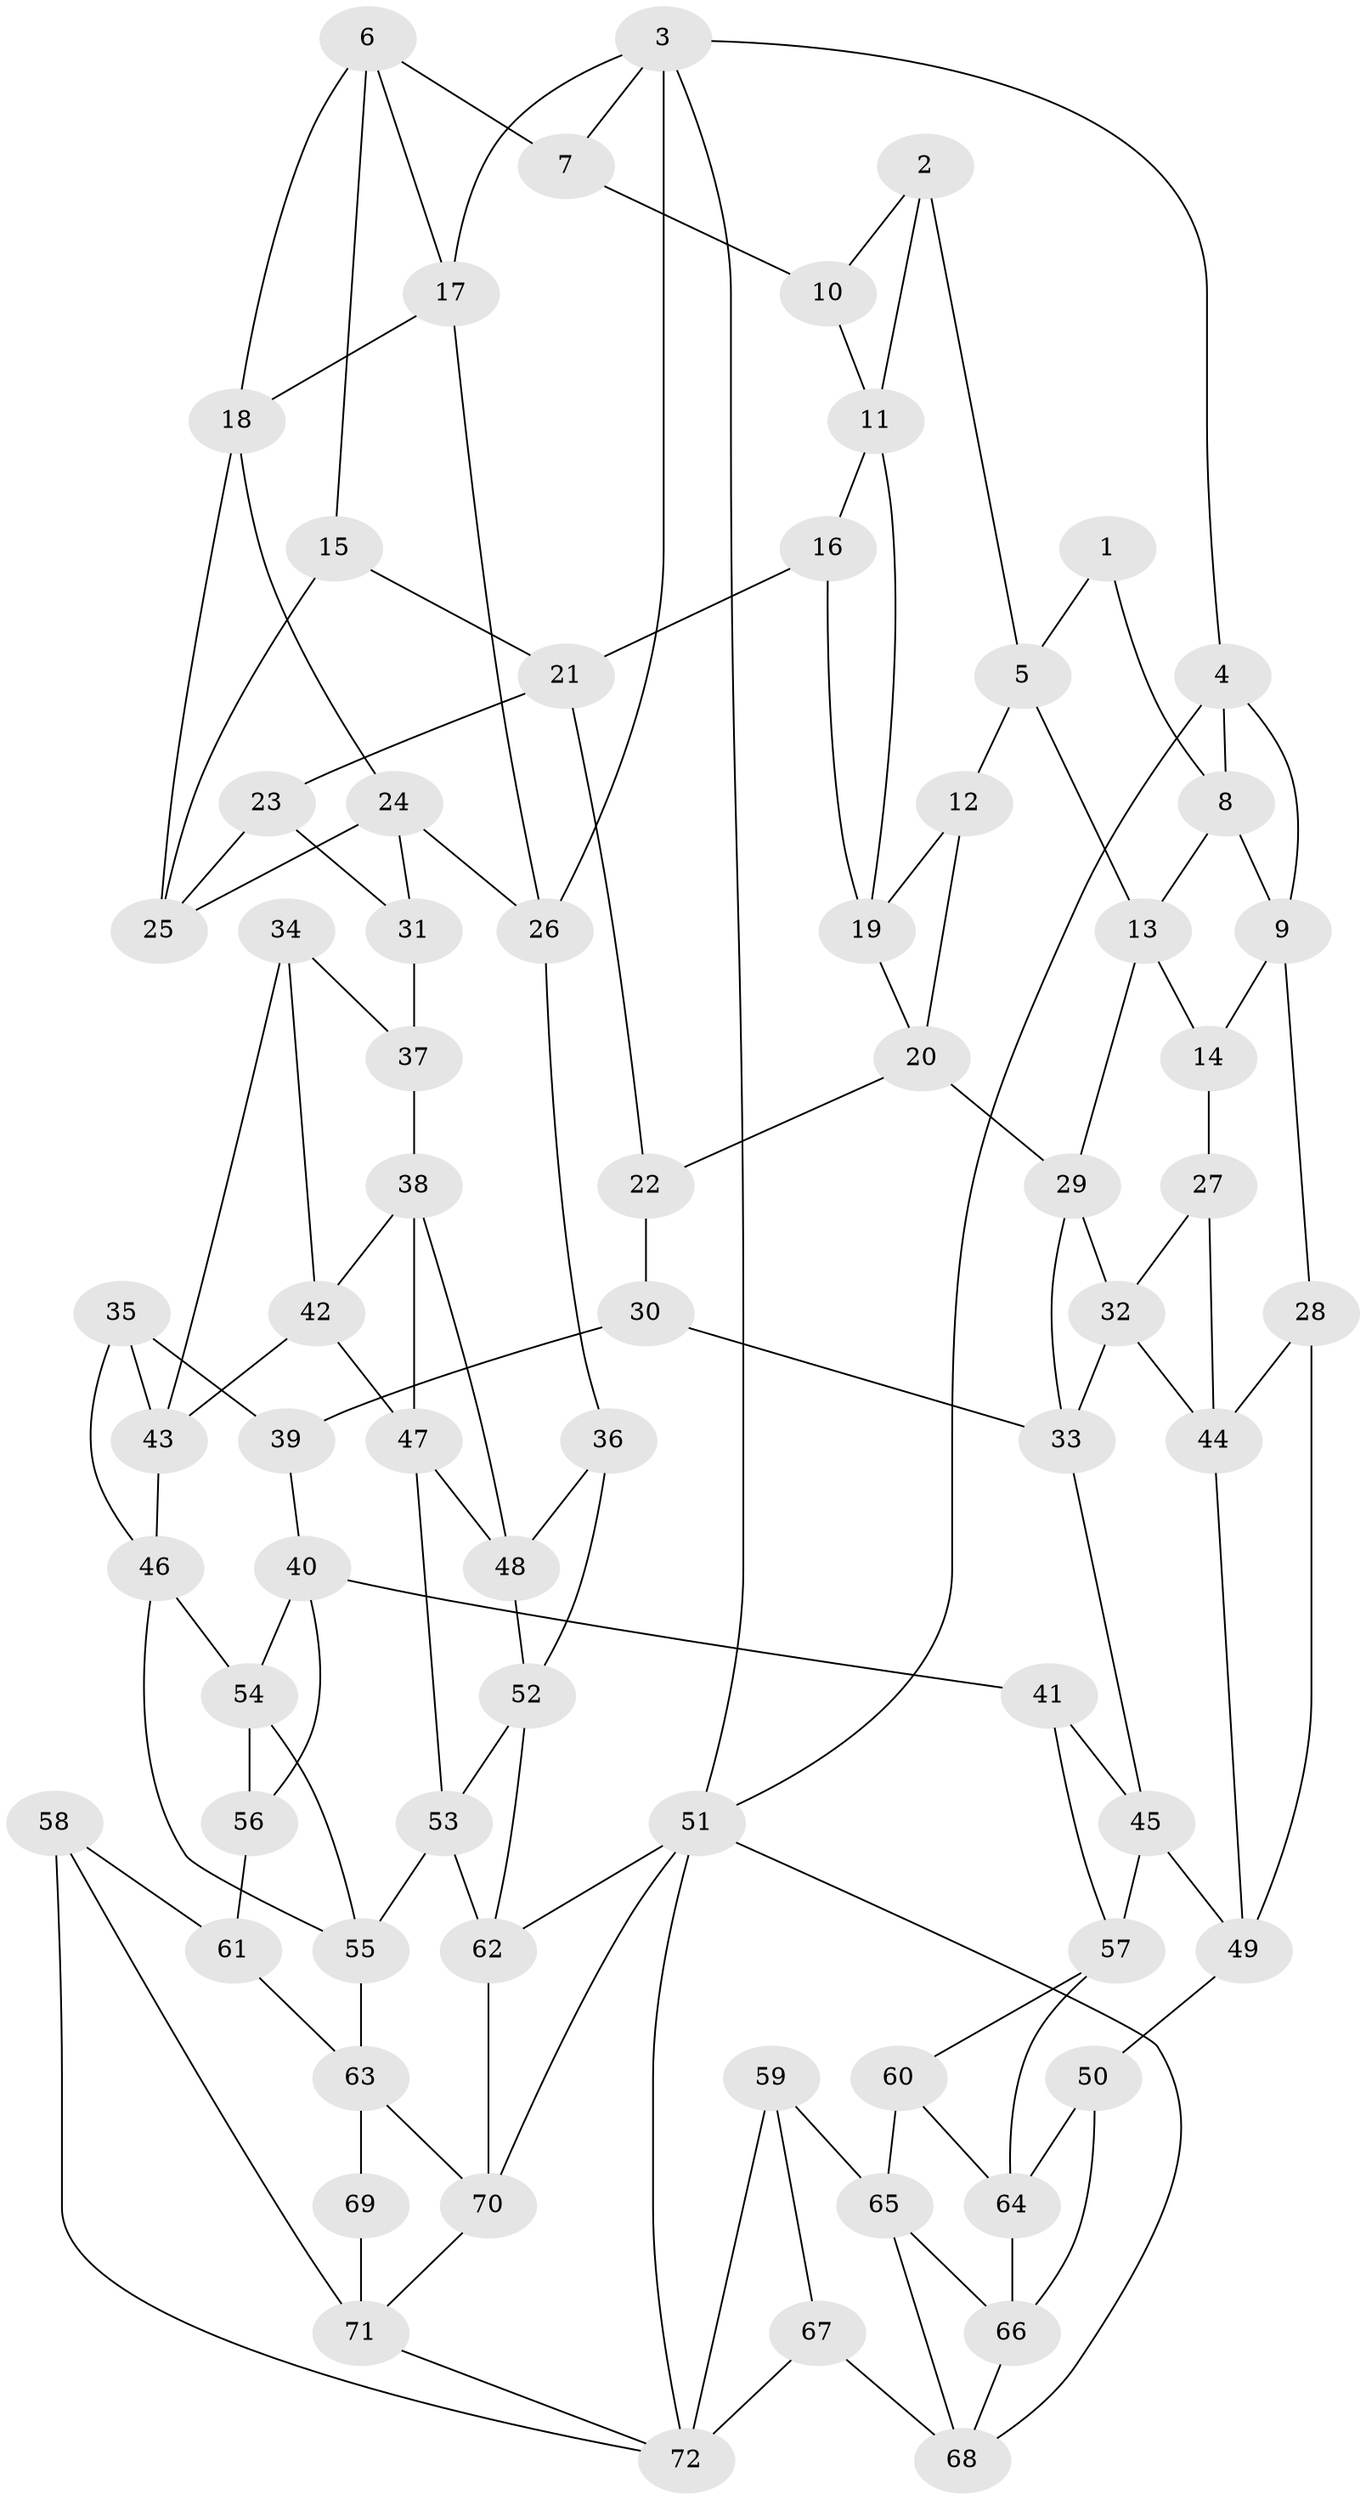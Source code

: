 // original degree distribution, {3: 0.013888888888888888, 5: 0.5277777777777778, 4: 0.2361111111111111, 6: 0.2222222222222222}
// Generated by graph-tools (version 1.1) at 2025/03/03/09/25 03:03:25]
// undirected, 72 vertices, 131 edges
graph export_dot {
graph [start="1"]
  node [color=gray90,style=filled];
  1;
  2;
  3;
  4;
  5;
  6;
  7;
  8;
  9;
  10;
  11;
  12;
  13;
  14;
  15;
  16;
  17;
  18;
  19;
  20;
  21;
  22;
  23;
  24;
  25;
  26;
  27;
  28;
  29;
  30;
  31;
  32;
  33;
  34;
  35;
  36;
  37;
  38;
  39;
  40;
  41;
  42;
  43;
  44;
  45;
  46;
  47;
  48;
  49;
  50;
  51;
  52;
  53;
  54;
  55;
  56;
  57;
  58;
  59;
  60;
  61;
  62;
  63;
  64;
  65;
  66;
  67;
  68;
  69;
  70;
  71;
  72;
  1 -- 5 [weight=1.0];
  1 -- 8 [weight=1.0];
  2 -- 5 [weight=1.0];
  2 -- 10 [weight=1.0];
  2 -- 11 [weight=1.0];
  3 -- 4 [weight=1.0];
  3 -- 7 [weight=1.0];
  3 -- 17 [weight=1.0];
  3 -- 26 [weight=1.0];
  3 -- 51 [weight=1.0];
  4 -- 8 [weight=1.0];
  4 -- 9 [weight=1.0];
  4 -- 51 [weight=1.0];
  5 -- 12 [weight=1.0];
  5 -- 13 [weight=1.0];
  6 -- 7 [weight=1.0];
  6 -- 15 [weight=1.0];
  6 -- 17 [weight=1.0];
  6 -- 18 [weight=1.0];
  7 -- 10 [weight=2.0];
  8 -- 9 [weight=1.0];
  8 -- 13 [weight=1.0];
  9 -- 14 [weight=1.0];
  9 -- 28 [weight=1.0];
  10 -- 11 [weight=1.0];
  11 -- 16 [weight=1.0];
  11 -- 19 [weight=1.0];
  12 -- 19 [weight=1.0];
  12 -- 20 [weight=1.0];
  13 -- 14 [weight=1.0];
  13 -- 29 [weight=1.0];
  14 -- 27 [weight=2.0];
  15 -- 21 [weight=1.0];
  15 -- 25 [weight=1.0];
  16 -- 19 [weight=1.0];
  16 -- 21 [weight=1.0];
  17 -- 18 [weight=1.0];
  17 -- 26 [weight=1.0];
  18 -- 24 [weight=1.0];
  18 -- 25 [weight=1.0];
  19 -- 20 [weight=1.0];
  20 -- 22 [weight=1.0];
  20 -- 29 [weight=1.0];
  21 -- 22 [weight=1.0];
  21 -- 23 [weight=1.0];
  22 -- 30 [weight=1.0];
  23 -- 25 [weight=1.0];
  23 -- 31 [weight=1.0];
  24 -- 25 [weight=1.0];
  24 -- 26 [weight=1.0];
  24 -- 31 [weight=1.0];
  26 -- 36 [weight=1.0];
  27 -- 32 [weight=1.0];
  27 -- 44 [weight=1.0];
  28 -- 44 [weight=1.0];
  28 -- 49 [weight=1.0];
  29 -- 32 [weight=1.0];
  29 -- 33 [weight=1.0];
  30 -- 33 [weight=1.0];
  30 -- 39 [weight=2.0];
  31 -- 37 [weight=2.0];
  32 -- 33 [weight=1.0];
  32 -- 44 [weight=1.0];
  33 -- 45 [weight=1.0];
  34 -- 37 [weight=1.0];
  34 -- 42 [weight=1.0];
  34 -- 43 [weight=1.0];
  35 -- 39 [weight=1.0];
  35 -- 43 [weight=1.0];
  35 -- 46 [weight=1.0];
  36 -- 48 [weight=1.0];
  36 -- 52 [weight=1.0];
  37 -- 38 [weight=1.0];
  38 -- 42 [weight=1.0];
  38 -- 47 [weight=1.0];
  38 -- 48 [weight=1.0];
  39 -- 40 [weight=1.0];
  40 -- 41 [weight=1.0];
  40 -- 54 [weight=1.0];
  40 -- 56 [weight=1.0];
  41 -- 45 [weight=1.0];
  41 -- 57 [weight=1.0];
  42 -- 43 [weight=1.0];
  42 -- 47 [weight=1.0];
  43 -- 46 [weight=1.0];
  44 -- 49 [weight=1.0];
  45 -- 49 [weight=1.0];
  45 -- 57 [weight=1.0];
  46 -- 54 [weight=1.0];
  46 -- 55 [weight=1.0];
  47 -- 48 [weight=1.0];
  47 -- 53 [weight=1.0];
  48 -- 52 [weight=1.0];
  49 -- 50 [weight=1.0];
  50 -- 64 [weight=1.0];
  50 -- 66 [weight=1.0];
  51 -- 62 [weight=1.0];
  51 -- 68 [weight=1.0];
  51 -- 70 [weight=1.0];
  51 -- 72 [weight=1.0];
  52 -- 53 [weight=1.0];
  52 -- 62 [weight=1.0];
  53 -- 55 [weight=1.0];
  53 -- 62 [weight=1.0];
  54 -- 55 [weight=1.0];
  54 -- 56 [weight=1.0];
  55 -- 63 [weight=1.0];
  56 -- 61 [weight=2.0];
  57 -- 60 [weight=1.0];
  57 -- 64 [weight=1.0];
  58 -- 61 [weight=1.0];
  58 -- 71 [weight=1.0];
  58 -- 72 [weight=1.0];
  59 -- 65 [weight=1.0];
  59 -- 67 [weight=1.0];
  59 -- 72 [weight=1.0];
  60 -- 64 [weight=1.0];
  60 -- 65 [weight=1.0];
  61 -- 63 [weight=1.0];
  62 -- 70 [weight=1.0];
  63 -- 69 [weight=1.0];
  63 -- 70 [weight=1.0];
  64 -- 66 [weight=1.0];
  65 -- 66 [weight=1.0];
  65 -- 68 [weight=1.0];
  66 -- 68 [weight=1.0];
  67 -- 68 [weight=1.0];
  67 -- 72 [weight=2.0];
  69 -- 71 [weight=3.0];
  70 -- 71 [weight=1.0];
  71 -- 72 [weight=1.0];
}
